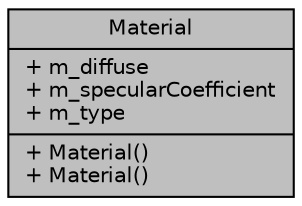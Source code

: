 digraph "Material"
{
  edge [fontname="Helvetica",fontsize="10",labelfontname="Helvetica",labelfontsize="10"];
  node [fontname="Helvetica",fontsize="10",shape=record];
  Node1 [label="{Material\n|+ m_diffuse\l+ m_specularCoefficient\l+ m_type\l|+ Material()\l+ Material()\l}",height=0.2,width=0.4,color="black", fillcolor="grey75", style="filled", fontcolor="black"];
}
